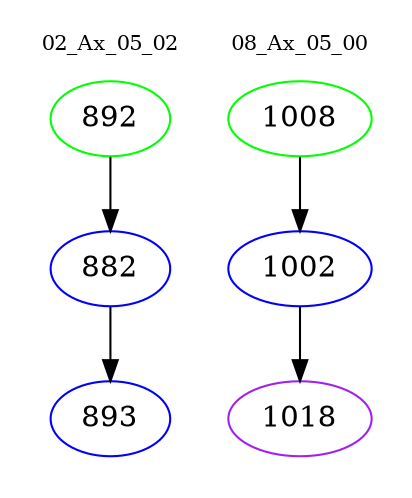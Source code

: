 digraph{
subgraph cluster_0 {
color = white
label = "02_Ax_05_02";
fontsize=10;
T0_892 [label="892", color="green"]
T0_892 -> T0_882 [color="black"]
T0_882 [label="882", color="blue"]
T0_882 -> T0_893 [color="black"]
T0_893 [label="893", color="blue"]
}
subgraph cluster_1 {
color = white
label = "08_Ax_05_00";
fontsize=10;
T1_1008 [label="1008", color="green"]
T1_1008 -> T1_1002 [color="black"]
T1_1002 [label="1002", color="blue"]
T1_1002 -> T1_1018 [color="black"]
T1_1018 [label="1018", color="purple"]
}
}
